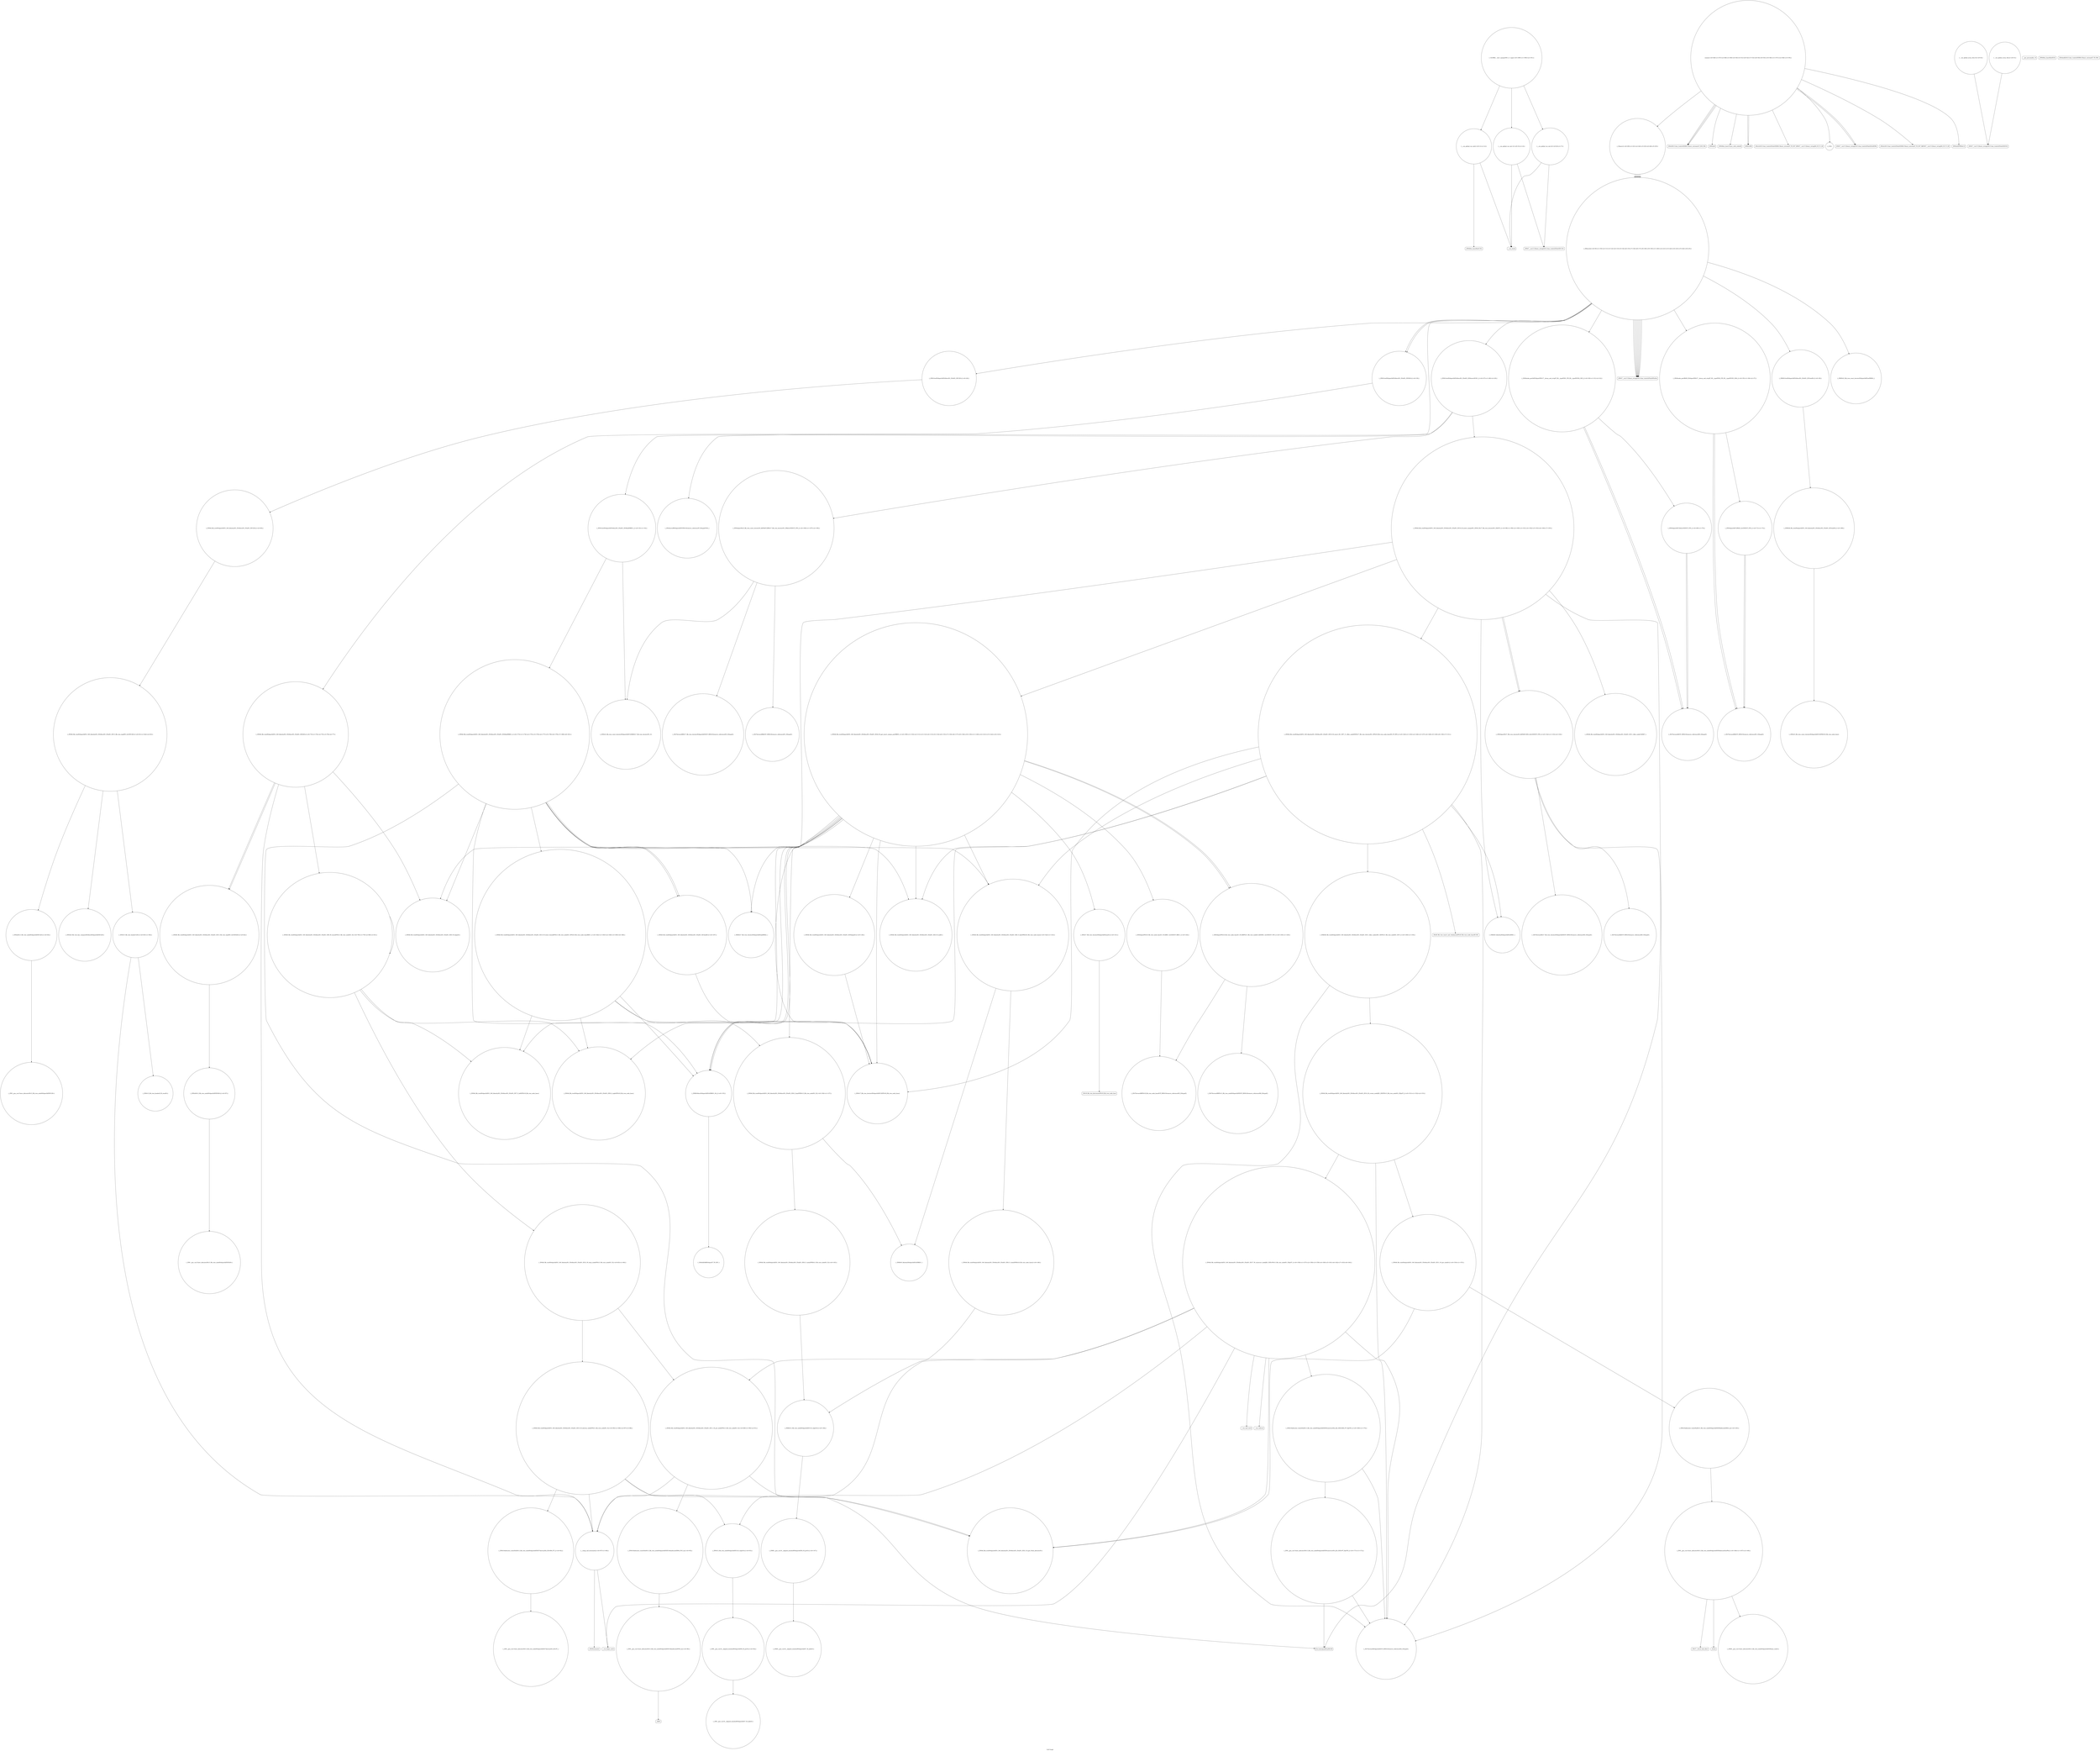digraph "Call Graph" {
	label="Call Graph";

	Node0x55ee5b2da570 [shape=record,shape=circle,label="{__cxx_global_var_init|{<s0>1|<s1>2}}"];
	Node0x55ee5b2da570:s0 -> Node0x55ee5b2da5f0[color=black];
	Node0x55ee5b2da570:s1 -> Node0x55ee5b4ed740[color=black];
	Node0x55ee5b4f12e0 [shape=record,shape=circle,label="{_ZNK9__gnu_cxx16__aligned_membufISt4pairIiiEE6_M_ptrEv|{<s0>147}}"];
	Node0x55ee5b4f12e0:s0 -> Node0x55ee5b4f1360[color=black];
	Node0x55ee5b4ed940 [shape=record,shape=Mrecord,label="{_ZNSt7__cxx1112basic_stringIcSt11char_traitsIcESaIcEED1Ev}"];
	Node0x55ee5b4eee40 [shape=record,shape=Mrecord,label="{_ZSt29_Rb_tree_insert_and_rebalancebPSt18_Rb_tree_node_baseS0_RS_}"];
	Node0x55ee5b4edcc0 [shape=record,shape=Mrecord,label="{__gxx_personality_v0}"];
	Node0x55ee5b4ef1c0 [shape=record,shape=Mrecord,label="{_ZSt17__throw_bad_allocv}"];
	Node0x55ee5b4ee040 [shape=record,shape=circle,label="{_ZNSt3setISt4pairIiiESt4lessIS1_ESaIS1_EED2Ev|{<s0>39}}"];
	Node0x55ee5b4ee040:s0 -> Node0x55ee5b4eed40[color=black];
	Node0x55ee5b4ef540 [shape=record,shape=circle,label="{_ZSt7forwardISt17_Rb_tree_iteratorISt4pairIiiEEEOT_RNSt16remove_referenceIS4_E4typeE}"];
	Node0x55ee5b4ee3c0 [shape=record,shape=Mrecord,label="{_ZStlsISt11char_traitsIcEERSt13basic_ostreamIcT_ES5_PKc}"];
	Node0x55ee5b4ef8c0 [shape=record,shape=circle,label="{_ZNSt8_Rb_treeISt4pairIiiES1_St9_IdentityIS1_ESt4lessIS1_ESaIS1_EE3endEv|{<s0>187}}"];
	Node0x55ee5b4ef8c0:s0 -> Node0x55ee5b4f0be0[color=black];
	Node0x55ee5b4ee740 [shape=record,shape=circle,label="{_ZNSaISt13_Rb_tree_nodeISt4pairIiiEEEC2Ev|{<s0>64}}"];
	Node0x55ee5b4ee740:s0 -> Node0x55ee5b4ee8c0[color=black];
	Node0x55ee5b4eeac0 [shape=record,shape=Mrecord,label="{_ZSt9terminatev}"];
	Node0x55ee5b4efe60 [shape=record,shape=circle,label="{_ZNSt8_Rb_treeISt4pairIiiES1_St9_IdentityIS1_ESt4lessIS1_ESaIS1_EE8_M_beginEv}"];
	Node0x55ee5b4f01e0 [shape=record,shape=circle,label="{_ZNSt16allocator_traitsISaISt13_Rb_tree_nodeISt4pairIiiEEEE7destroyIS2_EEvRS4_PT_|{<s0>92}}"];
	Node0x55ee5b4f01e0:s0 -> Node0x55ee5b4f0360[color=black];
	Node0x55ee5b4f0560 [shape=record,shape=circle,label="{_ZN9__gnu_cxx13new_allocatorISt13_Rb_tree_nodeISt4pairIiiEEE10deallocateEPS4_m|{<s0>96}}"];
	Node0x55ee5b4f0560:s0 -> Node0x55ee5b4f05e0[color=black];
	Node0x55ee5b4f08e0 [shape=record,shape=circle,label="{_ZNSt8_Rb_treeISt4pairIiiES1_St9_IdentityIS1_ESt4lessIS1_ESaIS1_EE24_M_get_insert_unique_posERKS1_|{<s0>109|<s1>110|<s2>111|<s3>112|<s4>113|<s5>114|<s6>115|<s7>116|<s8>117|<s9>118|<s10>119|<s11>120|<s12>121|<s13>122|<s14>123}}"];
	Node0x55ee5b4f08e0:s0 -> Node0x55ee5b4efe60[color=black];
	Node0x55ee5b4f08e0:s1 -> Node0x55ee5b4f0c60[color=black];
	Node0x55ee5b4f08e0:s2 -> Node0x55ee5b4f0d60[color=black];
	Node0x55ee5b4f08e0:s3 -> Node0x55ee5b4f0ce0[color=black];
	Node0x55ee5b4f08e0:s4 -> Node0x55ee5b4effe0[color=black];
	Node0x55ee5b4f08e0:s5 -> Node0x55ee5b4eff60[color=black];
	Node0x55ee5b4f08e0:s6 -> Node0x55ee5b4f0be0[color=black];
	Node0x55ee5b4f08e0:s7 -> Node0x55ee5b4f0e60[color=black];
	Node0x55ee5b4f08e0:s8 -> Node0x55ee5b4f0de0[color=black];
	Node0x55ee5b4f08e0:s9 -> Node0x55ee5b4f0ee0[color=black];
	Node0x55ee5b4f08e0:s10 -> Node0x55ee5b4f0f60[color=black];
	Node0x55ee5b4f08e0:s11 -> Node0x55ee5b4f0fe0[color=black];
	Node0x55ee5b4f08e0:s12 -> Node0x55ee5b4f0ce0[color=black];
	Node0x55ee5b4f08e0:s13 -> Node0x55ee5b4f0ee0[color=black];
	Node0x55ee5b4f08e0:s14 -> Node0x55ee5b4f1060[color=black];
	Node0x55ee5b4f0c60 [shape=record,shape=circle,label="{_ZNSt8_Rb_treeISt4pairIiiES1_St9_IdentityIS1_ESt4lessIS1_ESaIS1_EE6_M_endEv}"];
	Node0x55ee5b4f0fe0 [shape=record,shape=circle,label="{_ZNSt8_Rb_treeISt4pairIiiES1_St9_IdentityIS1_ESt4lessIS1_ESaIS1_EE6_S_keyEPKSt18_Rb_tree_node_base|{<s0>142|<s1>143}}"];
	Node0x55ee5b4f0fe0:s0 -> Node0x55ee5b4f1560[color=black];
	Node0x55ee5b4f0fe0:s1 -> Node0x55ee5b4f1160[color=black];
	Node0x55ee5b2da5f0 [shape=record,shape=Mrecord,label="{_ZNSt8ios_base4InitC1Ev}"];
	Node0x55ee5b4f1360 [shape=record,shape=circle,label="{_ZNK9__gnu_cxx16__aligned_membufISt4pairIiiEE7_M_addrEv}"];
	Node0x55ee5b4ed9c0 [shape=record,shape=circle,label="{__cxx_global_var_init.2|{<s0>6|<s1>7}}"];
	Node0x55ee5b4ed9c0:s0 -> Node0x55ee5b4ed840[color=black];
	Node0x55ee5b4ed9c0:s1 -> Node0x55ee5b4ed740[color=black];
	Node0x55ee5b4eeec0 [shape=record,shape=circle,label="{_ZNSt8_Rb_treeISt4pairIiiES1_St9_IdentityIS1_ESt4lessIS1_ESaIS1_EE14_M_create_nodeIJS1_EEEPSt13_Rb_tree_nodeIS1_EDpOT_|{<s0>151|<s1>152|<s2>153}}"];
	Node0x55ee5b4eeec0:s0 -> Node0x55ee5b4eef40[color=black];
	Node0x55ee5b4eeec0:s1 -> Node0x55ee5b4f0ae0[color=black];
	Node0x55ee5b4eeec0:s2 -> Node0x55ee5b4eefc0[color=black];
	Node0x55ee5b4edd40 [shape=record,shape=circle,label="{_ZNSt3setISt4pairIiiESt4lessIS1_ESaIS1_EE6insertEOS1_|{<s0>27|<s1>28|<s2>29}}"];
	Node0x55ee5b4edd40:s0 -> Node0x55ee5b4f07e0[color=black];
	Node0x55ee5b4edd40:s1 -> Node0x55ee5b4f0760[color=black];
	Node0x55ee5b4edd40:s2 -> Node0x55ee5b4f0860[color=black];
	Node0x55ee5b4ef240 [shape=record,shape=Mrecord,label="{_Znwm}"];
	Node0x55ee5b4ee0c0 [shape=record,shape=circle,label="{_Z3prev|{<s0>40|<s1>41|<s2>42|<s3>43|<s4>44|<s5>45}}"];
	Node0x55ee5b4ee0c0:s0 -> Node0x55ee5b4edb40[color=black];
	Node0x55ee5b4ee0c0:s1 -> Node0x55ee5b4edb40[color=black];
	Node0x55ee5b4ee0c0:s2 -> Node0x55ee5b4edb40[color=black];
	Node0x55ee5b4ee0c0:s3 -> Node0x55ee5b4edb40[color=black];
	Node0x55ee5b4ee0c0:s4 -> Node0x55ee5b4edb40[color=black];
	Node0x55ee5b4ee0c0:s5 -> Node0x55ee5b4edb40[color=black];
	Node0x55ee5b4ef5c0 [shape=record,shape=circle,label="{_ZSt7forwardIbEOT_RNSt16remove_referenceIS0_E4typeE}"];
	Node0x55ee5b4ee440 [shape=record,shape=Mrecord,label="{_ZNSolsEi}"];
	Node0x55ee5b4ef940 [shape=record,shape=circle,label="{_ZNKSt8_Rb_treeISt4pairIiiES1_St9_IdentityIS1_ESt4lessIS1_ESaIS1_EE3endEv|{<s0>188}}"];
	Node0x55ee5b4ef940:s0 -> Node0x55ee5b4ef9c0[color=black];
	Node0x55ee5b4ee7c0 [shape=record,shape=circle,label="{_ZNSt20_Rb_tree_key_compareISt4lessISt4pairIiiEEEC2Ev}"];
	Node0x55ee5b4eeb40 [shape=record,shape=circle,label="{_ZSt7forwardIiEOT_RNSt16remove_referenceIS0_E4typeE}"];
	Node0x55ee5b4efee0 [shape=record,shape=circle,label="{_ZNSt8_Rb_treeISt4pairIiiES1_St9_IdentityIS1_ESt4lessIS1_ESaIS1_EE13_Rb_tree_implIS5_Lb1EED2Ev|{<s0>82}}"];
	Node0x55ee5b4efee0:s0 -> Node0x55ee5b4f0660[color=black];
	Node0x55ee5b4f0260 [shape=record,shape=circle,label="{_ZNSt8_Rb_treeISt4pairIiiES1_St9_IdentityIS1_ESt4lessIS1_ESaIS1_EE21_M_get_Node_allocatorEv}"];
	Node0x55ee5b4f05e0 [shape=record,shape=Mrecord,label="{_ZdlPv}"];
	Node0x55ee5b4f0960 [shape=record,shape=circle,label="{_ZNKSt9_IdentityISt4pairIiiEEclERS1_}"];
	Node0x55ee5b4f0ce0 [shape=record,shape=circle,label="{_ZNKSt4lessISt4pairIiiEEclERKS1_S4_|{<s0>135}}"];
	Node0x55ee5b4f0ce0:s0 -> Node0x55ee5b4f10e0[color=black];
	Node0x55ee5b4f1060 [shape=record,shape=circle,label="{_ZNSt4pairIPSt18_Rb_tree_node_baseS1_EC2IRS1_Lb1EEEOT_RKS1_|{<s0>144}}"];
	Node0x55ee5b4f1060:s0 -> Node0x55ee5b4f1460[color=black];
	Node0x55ee5b4ed6c0 [shape=record,shape=Mrecord,label="{_ZNSt8ios_base4InitD1Ev}"];
	Node0x55ee5b4f13e0 [shape=record,shape=circle,label="{_ZSt7forwardIRPSt13_Rb_tree_nodeISt4pairIiiEEEOT_RNSt16remove_referenceIS6_E4typeE}"];
	Node0x55ee5b4eda40 [shape=record,shape=circle,label="{__cxx_global_array_dtor.3|{<s0>8}}"];
	Node0x55ee5b4eda40:s0 -> Node0x55ee5b4ed940[color=black];
	Node0x55ee5b4eef40 [shape=record,shape=circle,label="{_ZNSt8_Rb_treeISt4pairIiiES1_St9_IdentityIS1_ESt4lessIS1_ESaIS1_EE11_M_get_nodeEv|{<s0>154|<s1>155}}"];
	Node0x55ee5b4eef40:s0 -> Node0x55ee5b4f0260[color=black];
	Node0x55ee5b4eef40:s1 -> Node0x55ee5b4ef040[color=black];
	Node0x55ee5b4eddc0 [shape=record,shape=circle,label="{_ZSt9make_pairIiiESt4pairINSt17__decay_and_stripIT_E6__typeENS1_IT0_E6__typeEEOS2_OS5_|{<s0>30|<s1>31|<s2>32}}"];
	Node0x55ee5b4eddc0:s0 -> Node0x55ee5b4eeb40[color=black];
	Node0x55ee5b4eddc0:s1 -> Node0x55ee5b4eeb40[color=black];
	Node0x55ee5b4eddc0:s2 -> Node0x55ee5b4eebc0[color=black];
	Node0x55ee5b4ef2c0 [shape=record,shape=circle,label="{_ZNSt16allocator_traitsISaISt13_Rb_tree_nodeISt4pairIiiEEEE9constructIS2_JS2_EEEvRS4_PT_DpOT0_|{<s0>169|<s1>170}}"];
	Node0x55ee5b4ef2c0:s0 -> Node0x55ee5b4f0ae0[color=black];
	Node0x55ee5b4ef2c0:s1 -> Node0x55ee5b4ef440[color=black];
	Node0x55ee5b4ee140 [shape=record,shape=circle,label="{main|{<s0>46|<s1>47|<s2>48|<s3>49|<s4>50|<s5>51|<s6>52|<s7>53|<s8>54|<s9>55|<s10>56|<s11>57|<s12>58|<s13>59}}"];
	Node0x55ee5b4ee140:s0 -> Node0x55ee5b4ee1c0[color=black];
	Node0x55ee5b4ee140:s1 -> Node0x55ee5b4ee240[color=black];
	Node0x55ee5b4ee140:s2 -> Node0x55ee5b4ee240[color=black];
	Node0x55ee5b4ee140:s3 -> Node0x55ee5b4ee2c0[color=black];
	Node0x55ee5b4ee140:s4 -> Node0x55ee5b4ee0c0[color=black];
	Node0x55ee5b4ee140:s5 -> Node0x55ee5b4edac0[color=black];
	Node0x55ee5b4ee140:s6 -> Node0x55ee5b4ee340[color=black];
	Node0x55ee5b4ee140:s7 -> Node0x55ee5b4ee340[color=black];
	Node0x55ee5b4ee140:s8 -> Node0x55ee5b4ee3c0[color=black];
	Node0x55ee5b4ee140:s9 -> Node0x55ee5b4ee440[color=black];
	Node0x55ee5b4ee140:s10 -> Node0x55ee5b4ee3c0[color=black];
	Node0x55ee5b4ee140:s11 -> Node0x55ee5b4ee4c0[color=black];
	Node0x55ee5b4ee140:s12 -> Node0x55ee5b4ee3c0[color=black];
	Node0x55ee5b4ee140:s13 -> Node0x55ee5b4ee540[color=black];
	Node0x55ee5b4ef640 [shape=record,shape=circle,label="{_ZSt7forwardIRSt17_Rb_tree_iteratorISt4pairIiiEEEOT_RNSt16remove_referenceIS5_E4typeE}"];
	Node0x55ee5b4ee4c0 [shape=record,shape=Mrecord,label="{_ZStlsIcSt11char_traitsIcESaIcEERSt13basic_ostreamIT_T0_ES7_RKNSt7__cxx1112basic_stringIS4_S5_T1_EE}"];
	Node0x55ee5b4ef9c0 [shape=record,shape=circle,label="{_ZNSt23_Rb_tree_const_iteratorISt4pairIiiEEC2EPKSt18_Rb_tree_node_base}"];
	Node0x55ee5b4ee840 [shape=record,shape=circle,label="{_ZNSt15_Rb_tree_headerC2Ev|{<s0>65|<s1>66}}"];
	Node0x55ee5b4ee840:s0 -> Node0x55ee5b4ee940[color=black];
	Node0x55ee5b4ee840:s1 -> Node0x55ee5b4ee9c0[color=black];
	Node0x55ee5b4eebc0 [shape=record,shape=circle,label="{_ZNSt4pairIiiEC2IiiLb1EEEOT_OT0_|{<s0>69|<s1>70}}"];
	Node0x55ee5b4eebc0:s0 -> Node0x55ee5b4eeb40[color=black];
	Node0x55ee5b4eebc0:s1 -> Node0x55ee5b4eeb40[color=black];
	Node0x55ee5b4eff60 [shape=record,shape=circle,label="{_ZNSt8_Rb_treeISt4pairIiiES1_St9_IdentityIS1_ESt4lessIS1_ESaIS1_EE8_S_rightEPSt18_Rb_tree_node_base}"];
	Node0x55ee5b4f02e0 [shape=record,shape=circle,label="{_ZNSt13_Rb_tree_nodeISt4pairIiiEE9_M_valptrEv|{<s0>93}}"];
	Node0x55ee5b4f02e0:s0 -> Node0x55ee5b4f03e0[color=black];
	Node0x55ee5b4f0660 [shape=record,shape=circle,label="{_ZNSaISt13_Rb_tree_nodeISt4pairIiiEEED2Ev|{<s0>97}}"];
	Node0x55ee5b4f0660:s0 -> Node0x55ee5b4f06e0[color=black];
	Node0x55ee5b4f09e0 [shape=record,shape=circle,label="{_ZNSt8_Rb_treeISt4pairIiiES1_St9_IdentityIS1_ESt4lessIS1_ESaIS1_EE11_Alloc_nodeC2ERS7_}"];
	Node0x55ee5b4f0d60 [shape=record,shape=circle,label="{_ZNSt8_Rb_treeISt4pairIiiES1_St9_IdentityIS1_ESt4lessIS1_ESaIS1_EE6_S_keyEPKSt13_Rb_tree_nodeIS1_E|{<s0>136|<s1>137}}"];
	Node0x55ee5b4f0d60:s0 -> Node0x55ee5b4f11e0[color=black];
	Node0x55ee5b4f0d60:s1 -> Node0x55ee5b4f1160[color=black];
	Node0x55ee5b4f10e0 [shape=record,shape=circle,label="{_ZStltIiiEbRKSt4pairIT_T0_ES5_}"];
	Node0x55ee5b4ed740 [shape=record,shape=Mrecord,label="{__cxa_atexit}"];
	Node0x55ee5b4f1460 [shape=record,shape=circle,label="{_ZSt7forwardIRPSt18_Rb_tree_node_baseEOT_RNSt16remove_referenceIS3_E4typeE}"];
	Node0x55ee5b4edac0 [shape=record,shape=circle,label="{_Z1fi}"];
	Node0x55ee5b4eefc0 [shape=record,shape=circle,label="{_ZNSt8_Rb_treeISt4pairIiiES1_St9_IdentityIS1_ESt4lessIS1_ESaIS1_EE17_M_construct_nodeIJS1_EEEvPSt13_Rb_tree_nodeIS1_EDpOT_|{<s0>156|<s1>157|<s2>158|<s3>159|<s4>160|<s5>161|<s6>162|<s7>163|<s8>164}}"];
	Node0x55ee5b4eefc0:s0 -> Node0x55ee5b4f0260[color=black];
	Node0x55ee5b4eefc0:s1 -> Node0x55ee5b4f02e0[color=black];
	Node0x55ee5b4eefc0:s2 -> Node0x55ee5b4f0ae0[color=black];
	Node0x55ee5b4eefc0:s3 -> Node0x55ee5b4ef2c0[color=black];
	Node0x55ee5b4eefc0:s4 -> Node0x55ee5b4eea40[color=black];
	Node0x55ee5b4eefc0:s5 -> Node0x55ee5b4f0160[color=black];
	Node0x55ee5b4eefc0:s6 -> Node0x55ee5b4ef340[color=black];
	Node0x55ee5b4eefc0:s7 -> Node0x55ee5b4ef3c0[color=black];
	Node0x55ee5b4eefc0:s8 -> Node0x55ee5b4ee9c0[color=black];
	Node0x55ee5b4ede40 [shape=record,shape=circle,label="{_ZNSt3setISt4pairIiiESt4lessIS1_ESaIS1_EE4findERKS1_|{<s0>33|<s1>34}}"];
	Node0x55ee5b4ede40:s0 -> Node0x55ee5b4ef7c0[color=black];
	Node0x55ee5b4ede40:s1 -> Node0x55ee5b4ef6c0[color=black];
	Node0x55ee5b4ef340 [shape=record,shape=Mrecord,label="{__cxa_rethrow}"];
	Node0x55ee5b4ee1c0 [shape=record,shape=Mrecord,label="{_ZNSt8ios_base15sync_with_stdioEb}"];
	Node0x55ee5b4ef6c0 [shape=record,shape=circle,label="{_ZNSt23_Rb_tree_const_iteratorISt4pairIiiEEC2ERKSt17_Rb_tree_iteratorIS1_E}"];
	Node0x55ee5b4ee540 [shape=record,shape=Mrecord,label="{_ZNSolsEPFRSoS_E}"];
	Node0x55ee5b4efa40 [shape=record,shape=circle,label="{_GLOBAL__sub_I_gunjan050_2_1.cpp|{<s0>189|<s1>190|<s2>191}}"];
	Node0x55ee5b4efa40:s0 -> Node0x55ee5b2da570[color=black];
	Node0x55ee5b4efa40:s1 -> Node0x55ee5b4ed7c0[color=black];
	Node0x55ee5b4efa40:s2 -> Node0x55ee5b4ed9c0[color=black];
	Node0x55ee5b4ee8c0 [shape=record,shape=circle,label="{_ZN9__gnu_cxx13new_allocatorISt13_Rb_tree_nodeISt4pairIiiEEEC2Ev}"];
	Node0x55ee5b4eec40 [shape=record,shape=circle,label="{_ZSt7forwardIRiEOT_RNSt16remove_referenceIS1_E4typeE}"];
	Node0x55ee5b4effe0 [shape=record,shape=circle,label="{_ZNSt8_Rb_treeISt4pairIiiES1_St9_IdentityIS1_ESt4lessIS1_ESaIS1_EE7_S_leftEPSt18_Rb_tree_node_base}"];
	Node0x55ee5b4f0360 [shape=record,shape=circle,label="{_ZN9__gnu_cxx13new_allocatorISt13_Rb_tree_nodeISt4pairIiiEEE7destroyIS3_EEvPT_}"];
	Node0x55ee5b4f06e0 [shape=record,shape=circle,label="{_ZN9__gnu_cxx13new_allocatorISt13_Rb_tree_nodeISt4pairIiiEEED2Ev}"];
	Node0x55ee5b4f0a60 [shape=record,shape=circle,label="{_ZNSt8_Rb_treeISt4pairIiiES1_St9_IdentityIS1_ESt4lessIS1_ESaIS1_EE10_M_insert_IS1_NS7_11_Alloc_nodeEEESt17_Rb_tree_iteratorIS1_EPSt18_Rb_tree_node_baseSD_OT_RT0_|{<s0>124|<s1>125|<s2>126|<s3>127|<s4>128|<s5>129|<s6>130|<s7>131}}"];
	Node0x55ee5b4f0a60:s0 -> Node0x55ee5b4f0c60[color=black];
	Node0x55ee5b4f0a60:s1 -> Node0x55ee5b4f0960[color=black];
	Node0x55ee5b4f0a60:s2 -> Node0x55ee5b4f0fe0[color=black];
	Node0x55ee5b4f0a60:s3 -> Node0x55ee5b4f0ce0[color=black];
	Node0x55ee5b4f0a60:s4 -> Node0x55ee5b4f0ae0[color=black];
	Node0x55ee5b4f0a60:s5 -> Node0x55ee5b4eedc0[color=black];
	Node0x55ee5b4f0a60:s6 -> Node0x55ee5b4eee40[color=black];
	Node0x55ee5b4f0a60:s7 -> Node0x55ee5b4f0be0[color=black];
	Node0x55ee5b4f0de0 [shape=record,shape=circle,label="{_ZNKSt17_Rb_tree_iteratorISt4pairIiiEEeqERKS2_}"];
	Node0x55ee5b4f1160 [shape=record,shape=circle,label="{_ZNKSt9_IdentityISt4pairIiiEEclERKS1_}"];
	Node0x55ee5b4ed7c0 [shape=record,shape=circle,label="{__cxx_global_var_init.1|{<s0>3|<s1>4}}"];
	Node0x55ee5b4ed7c0:s0 -> Node0x55ee5b4ed840[color=black];
	Node0x55ee5b4ed7c0:s1 -> Node0x55ee5b4ed740[color=black];
	Node0x55ee5b4f14e0 [shape=record,shape=Mrecord,label="{_ZSt18_Rb_tree_decrementPSt18_Rb_tree_node_base}"];
	Node0x55ee5b4edb40 [shape=record,shape=circle,label="{_Z4funciii|{<s0>9|<s1>10|<s2>11|<s3>12|<s4>13|<s5>14|<s6>15|<s7>16|<s8>17|<s9>18|<s10>19|<s11>20|<s12>21|<s13>22|<s14>23|<s15>24|<s16>25}}"];
	Node0x55ee5b4edb40:s0 -> Node0x55ee5b4edbc0[color=black];
	Node0x55ee5b4edb40:s1 -> Node0x55ee5b4edc40[color=black];
	Node0x55ee5b4edb40:s2 -> Node0x55ee5b4edc40[color=black];
	Node0x55ee5b4edb40:s3 -> Node0x55ee5b4edc40[color=black];
	Node0x55ee5b4edb40:s4 -> Node0x55ee5b4edc40[color=black];
	Node0x55ee5b4edb40:s5 -> Node0x55ee5b4eddc0[color=black];
	Node0x55ee5b4edb40:s6 -> Node0x55ee5b4edd40[color=black];
	Node0x55ee5b4edb40:s7 -> Node0x55ee5b4ee040[color=black];
	Node0x55ee5b4edb40:s8 -> Node0x55ee5b4edc40[color=black];
	Node0x55ee5b4edb40:s9 -> Node0x55ee5b4edc40[color=black];
	Node0x55ee5b4edb40:s10 -> Node0x55ee5b4edc40[color=black];
	Node0x55ee5b4edb40:s11 -> Node0x55ee5b4edc40[color=black];
	Node0x55ee5b4edb40:s12 -> Node0x55ee5b4edec0[color=black];
	Node0x55ee5b4edb40:s13 -> Node0x55ee5b4ede40[color=black];
	Node0x55ee5b4edb40:s14 -> Node0x55ee5b4edfc0[color=black];
	Node0x55ee5b4edb40:s15 -> Node0x55ee5b4edf40[color=black];
	Node0x55ee5b4edb40:s16 -> Node0x55ee5b4ee040[color=black];
	Node0x55ee5b4ef040 [shape=record,shape=circle,label="{_ZNSt16allocator_traitsISaISt13_Rb_tree_nodeISt4pairIiiEEEE8allocateERS4_m|{<s0>165}}"];
	Node0x55ee5b4ef040:s0 -> Node0x55ee5b4ef0c0[color=black];
	Node0x55ee5b4edec0 [shape=record,shape=circle,label="{_ZSt9make_pairIRiS0_ESt4pairINSt17__decay_and_stripIT_E6__typeENS2_IT0_E6__typeEEOS3_OS6_|{<s0>35|<s1>36|<s2>37}}"];
	Node0x55ee5b4edec0:s0 -> Node0x55ee5b4eec40[color=black];
	Node0x55ee5b4edec0:s1 -> Node0x55ee5b4eec40[color=black];
	Node0x55ee5b4edec0:s2 -> Node0x55ee5b4eecc0[color=black];
	Node0x55ee5b4ef3c0 [shape=record,shape=Mrecord,label="{__cxa_end_catch}"];
	Node0x55ee5b4ee240 [shape=record,shape=Mrecord,label="{_ZNSirsERi}"];
	Node0x55ee5b4ef740 [shape=record,shape=circle,label="{_ZSt7forwardIRbEOT_RNSt16remove_referenceIS1_E4typeE}"];
	Node0x55ee5b4ee5c0 [shape=record,shape=Mrecord,label="{_ZSt4endlIcSt11char_traitsIcEERSt13basic_ostreamIT_T0_ES6_}"];
	Node0x55ee5b4ee940 [shape=record,shape=circle,label="{_ZNSt15_Rb_tree_header8_M_resetEv}"];
	Node0x55ee5b4eecc0 [shape=record,shape=circle,label="{_ZNSt4pairIiiEC2IRiS2_Lb1EEEOT_OT0_|{<s0>71|<s1>72}}"];
	Node0x55ee5b4eecc0:s0 -> Node0x55ee5b4eec40[color=black];
	Node0x55ee5b4eecc0:s1 -> Node0x55ee5b4eec40[color=black];
	Node0x55ee5b4f0060 [shape=record,shape=circle,label="{_ZNSt8_Rb_treeISt4pairIiiES1_St9_IdentityIS1_ESt4lessIS1_ESaIS1_EE12_M_drop_nodeEPSt13_Rb_tree_nodeIS1_E|{<s0>83|<s1>84}}"];
	Node0x55ee5b4f0060:s0 -> Node0x55ee5b4f00e0[color=black];
	Node0x55ee5b4f0060:s1 -> Node0x55ee5b4f0160[color=black];
	Node0x55ee5b4f03e0 [shape=record,shape=circle,label="{_ZN9__gnu_cxx16__aligned_membufISt4pairIiiEE6_M_ptrEv|{<s0>94}}"];
	Node0x55ee5b4f03e0:s0 -> Node0x55ee5b4f0460[color=black];
	Node0x55ee5b4f0760 [shape=record,shape=circle,label="{_ZNSt8_Rb_treeISt4pairIiiES1_St9_IdentityIS1_ESt4lessIS1_ESaIS1_EE16_M_insert_uniqueIS1_EES0_ISt17_Rb_tree_iteratorIS1_EbEOT_|{<s0>98|<s1>99|<s2>100|<s3>101|<s4>102|<s5>103|<s6>104|<s7>105}}"];
	Node0x55ee5b4f0760:s0 -> Node0x55ee5b4f0960[color=black];
	Node0x55ee5b4f0760:s1 -> Node0x55ee5b4f08e0[color=black];
	Node0x55ee5b4f0760:s2 -> Node0x55ee5b4f09e0[color=black];
	Node0x55ee5b4f0760:s3 -> Node0x55ee5b4f0ae0[color=black];
	Node0x55ee5b4f0760:s4 -> Node0x55ee5b4f0a60[color=black];
	Node0x55ee5b4f0760:s5 -> Node0x55ee5b4f0b60[color=black];
	Node0x55ee5b4f0760:s6 -> Node0x55ee5b4f0be0[color=black];
	Node0x55ee5b4f0760:s7 -> Node0x55ee5b4f0b60[color=black];
	Node0x55ee5b4f0ae0 [shape=record,shape=circle,label="{_ZSt7forwardISt4pairIiiEEOT_RNSt16remove_referenceIS2_E4typeE}"];
	Node0x55ee5b4f0e60 [shape=record,shape=circle,label="{_ZNSt8_Rb_treeISt4pairIiiES1_St9_IdentityIS1_ESt4lessIS1_ESaIS1_EE5beginEv|{<s0>138}}"];
	Node0x55ee5b4f0e60:s0 -> Node0x55ee5b4f0be0[color=black];
	Node0x55ee5b4f11e0 [shape=record,shape=circle,label="{_ZNSt8_Rb_treeISt4pairIiiES1_St9_IdentityIS1_ESt4lessIS1_ESaIS1_EE8_S_valueEPKSt13_Rb_tree_nodeIS1_E|{<s0>145}}"];
	Node0x55ee5b4f11e0:s0 -> Node0x55ee5b4f1260[color=black];
	Node0x55ee5b4ed840 [shape=record,shape=Mrecord,label="{_ZNSt7__cxx1112basic_stringIcSt11char_traitsIcESaIcEEC1Ev}"];
	Node0x55ee5b4f1560 [shape=record,shape=circle,label="{_ZNSt8_Rb_treeISt4pairIiiES1_St9_IdentityIS1_ESt4lessIS1_ESaIS1_EE8_S_valueEPKSt18_Rb_tree_node_base|{<s0>148}}"];
	Node0x55ee5b4f1560:s0 -> Node0x55ee5b4f1260[color=black];
	Node0x55ee5b4edbc0 [shape=record,shape=circle,label="{_ZNSt3setISt4pairIiiESt4lessIS1_ESaIS1_EEC2Ev|{<s0>26}}"];
	Node0x55ee5b4edbc0:s0 -> Node0x55ee5b4ee640[color=black];
	Node0x55ee5b4ef0c0 [shape=record,shape=circle,label="{_ZN9__gnu_cxx13new_allocatorISt13_Rb_tree_nodeISt4pairIiiEEE8allocateEmPKv|{<s0>166|<s1>167|<s2>168}}"];
	Node0x55ee5b4ef0c0:s0 -> Node0x55ee5b4ef140[color=black];
	Node0x55ee5b4ef0c0:s1 -> Node0x55ee5b4ef1c0[color=black];
	Node0x55ee5b4ef0c0:s2 -> Node0x55ee5b4ef240[color=black];
	Node0x55ee5b4edf40 [shape=record,shape=circle,label="{_ZNKSt23_Rb_tree_const_iteratorISt4pairIiiEEneERKS2_}"];
	Node0x55ee5b4ef440 [shape=record,shape=circle,label="{_ZN9__gnu_cxx13new_allocatorISt13_Rb_tree_nodeISt4pairIiiEEE9constructIS3_JS3_EEEvPT_DpOT0_|{<s0>171|<s1>172}}"];
	Node0x55ee5b4ef440:s0 -> Node0x55ee5b4f0ae0[color=black];
	Node0x55ee5b4ef440:s1 -> Node0x55ee5b4ef4c0[color=black];
	Node0x55ee5b4ee2c0 [shape=record,shape=Mrecord,label="{_ZStrsIcSt11char_traitsIcESaIcEERSt13basic_istreamIT_T0_ES7_RNSt7__cxx1112basic_stringIS4_S5_T1_EE}"];
	Node0x55ee5b4ef7c0 [shape=record,shape=circle,label="{_ZNSt8_Rb_treeISt4pairIiiES1_St9_IdentityIS1_ESt4lessIS1_ESaIS1_EE4findERKS1_|{<s0>173|<s1>174|<s2>175|<s3>176|<s4>177|<s5>178|<s6>179|<s7>180|<s8>181}}"];
	Node0x55ee5b4ef7c0:s0 -> Node0x55ee5b4efe60[color=black];
	Node0x55ee5b4ef7c0:s1 -> Node0x55ee5b4f0c60[color=black];
	Node0x55ee5b4ef7c0:s2 -> Node0x55ee5b4ef840[color=black];
	Node0x55ee5b4ef7c0:s3 -> Node0x55ee5b4ef8c0[color=black];
	Node0x55ee5b4ef7c0:s4 -> Node0x55ee5b4f0de0[color=black];
	Node0x55ee5b4ef7c0:s5 -> Node0x55ee5b4f0fe0[color=black];
	Node0x55ee5b4ef7c0:s6 -> Node0x55ee5b4f0ce0[color=black];
	Node0x55ee5b4ef7c0:s7 -> Node0x55ee5b4ef8c0[color=black];
	Node0x55ee5b4ef7c0:s8 -> Node0x55ee5b4ef4c0[color=black];
	Node0x55ee5b4ee640 [shape=record,shape=circle,label="{_ZNSt8_Rb_treeISt4pairIiiES1_St9_IdentityIS1_ESt4lessIS1_ESaIS1_EEC2Ev|{<s0>60}}"];
	Node0x55ee5b4ee640:s0 -> Node0x55ee5b4ee6c0[color=black];
	Node0x55ee5b4ee9c0 [shape=record,shape=circle,label="{__clang_call_terminate|{<s0>67|<s1>68}}"];
	Node0x55ee5b4ee9c0:s0 -> Node0x55ee5b4eea40[color=black];
	Node0x55ee5b4ee9c0:s1 -> Node0x55ee5b4eeac0[color=black];
	Node0x55ee5b4eed40 [shape=record,shape=circle,label="{_ZNSt8_Rb_treeISt4pairIiiES1_St9_IdentityIS1_ESt4lessIS1_ESaIS1_EED2Ev|{<s0>73|<s1>74|<s2>75|<s3>76|<s4>77}}"];
	Node0x55ee5b4eed40:s0 -> Node0x55ee5b4efe60[color=black];
	Node0x55ee5b4eed40:s1 -> Node0x55ee5b4efde0[color=black];
	Node0x55ee5b4eed40:s2 -> Node0x55ee5b4efee0[color=black];
	Node0x55ee5b4eed40:s3 -> Node0x55ee5b4efee0[color=black];
	Node0x55ee5b4eed40:s4 -> Node0x55ee5b4ee9c0[color=black];
	Node0x55ee5b4f00e0 [shape=record,shape=circle,label="{_ZNSt8_Rb_treeISt4pairIiiES1_St9_IdentityIS1_ESt4lessIS1_ESaIS1_EE15_M_destroy_nodeEPSt13_Rb_tree_nodeIS1_E|{<s0>85|<s1>86|<s2>87|<s3>88}}"];
	Node0x55ee5b4f00e0:s0 -> Node0x55ee5b4f0260[color=black];
	Node0x55ee5b4f00e0:s1 -> Node0x55ee5b4f02e0[color=black];
	Node0x55ee5b4f00e0:s2 -> Node0x55ee5b4f01e0[color=black];
	Node0x55ee5b4f00e0:s3 -> Node0x55ee5b4ee9c0[color=black];
	Node0x55ee5b4f0460 [shape=record,shape=circle,label="{_ZN9__gnu_cxx16__aligned_membufISt4pairIiiEE7_M_addrEv}"];
	Node0x55ee5b4f07e0 [shape=record,shape=circle,label="{_ZSt4moveIRSt4pairIiiEEONSt16remove_referenceIT_E4typeEOS4_}"];
	Node0x55ee5b4f0b60 [shape=record,shape=circle,label="{_ZNSt4pairISt17_Rb_tree_iteratorIS_IiiEEbEC2IS2_bLb1EEEOT_OT0_|{<s0>132|<s1>133|<s2>134}}"];
	Node0x55ee5b4f0b60:s0 -> Node0x55ee5b4ef540[color=black];
	Node0x55ee5b4f0b60:s1 -> Node0x55ee5b4ef4c0[color=black];
	Node0x55ee5b4f0b60:s2 -> Node0x55ee5b4ef5c0[color=black];
	Node0x55ee5b4f0ee0 [shape=record,shape=circle,label="{_ZNSt4pairIPSt18_Rb_tree_node_baseS1_EC2IRPSt13_Rb_tree_nodeIS_IiiEERS1_Lb1EEEOT_OT0_|{<s0>139|<s1>140}}"];
	Node0x55ee5b4f0ee0:s0 -> Node0x55ee5b4f13e0[color=black];
	Node0x55ee5b4f0ee0:s1 -> Node0x55ee5b4f1460[color=black];
	Node0x55ee5b4f1260 [shape=record,shape=circle,label="{_ZNKSt13_Rb_tree_nodeISt4pairIiiEE9_M_valptrEv|{<s0>146}}"];
	Node0x55ee5b4f1260:s0 -> Node0x55ee5b4f12e0[color=black];
	Node0x55ee5b4ed8c0 [shape=record,shape=circle,label="{__cxx_global_array_dtor|{<s0>5}}"];
	Node0x55ee5b4ed8c0:s0 -> Node0x55ee5b4ed940[color=black];
	Node0x55ee5b4eedc0 [shape=record,shape=circle,label="{_ZNKSt8_Rb_treeISt4pairIiiES1_St9_IdentityIS1_ESt4lessIS1_ESaIS1_EE11_Alloc_nodeclIS1_EEPSt13_Rb_tree_nodeIS1_EOT_|{<s0>149|<s1>150}}"];
	Node0x55ee5b4eedc0:s0 -> Node0x55ee5b4f0ae0[color=black];
	Node0x55ee5b4eedc0:s1 -> Node0x55ee5b4eeec0[color=black];
	Node0x55ee5b4edc40 [shape=record,shape=Mrecord,label="{_ZNSt7__cxx1112basic_stringIcSt11char_traitsIcESaIcEEixEm}"];
	Node0x55ee5b4ef140 [shape=record,shape=circle,label="{_ZNK9__gnu_cxx13new_allocatorISt13_Rb_tree_nodeISt4pairIiiEEE8max_sizeEv}"];
	Node0x55ee5b4edfc0 [shape=record,shape=circle,label="{_ZNKSt3setISt4pairIiiESt4lessIS1_ESaIS1_EE3endEv|{<s0>38}}"];
	Node0x55ee5b4edfc0:s0 -> Node0x55ee5b4ef940[color=black];
	Node0x55ee5b4ef4c0 [shape=record,shape=Mrecord,label="{llvm.memcpy.p0i8.p0i8.i64}"];
	Node0x55ee5b4ee340 [shape=record,shape=Mrecord,label="{_ZNSt7__cxx1112basic_stringIcSt11char_traitsIcESaIcEEaSEPKc}"];
	Node0x55ee5b4ef840 [shape=record,shape=circle,label="{_ZNSt8_Rb_treeISt4pairIiiES1_St9_IdentityIS1_ESt4lessIS1_ESaIS1_EE14_M_lower_boundEPSt13_Rb_tree_nodeIS1_EPSt18_Rb_tree_node_baseRKS1_|{<s0>182|<s1>183|<s2>184|<s3>185|<s4>186}}"];
	Node0x55ee5b4ef840:s0 -> Node0x55ee5b4f0d60[color=black];
	Node0x55ee5b4ef840:s1 -> Node0x55ee5b4f0ce0[color=black];
	Node0x55ee5b4ef840:s2 -> Node0x55ee5b4effe0[color=black];
	Node0x55ee5b4ef840:s3 -> Node0x55ee5b4eff60[color=black];
	Node0x55ee5b4ef840:s4 -> Node0x55ee5b4f0be0[color=black];
	Node0x55ee5b4ee6c0 [shape=record,shape=circle,label="{_ZNSt8_Rb_treeISt4pairIiiES1_St9_IdentityIS1_ESt4lessIS1_ESaIS1_EE13_Rb_tree_implIS5_Lb1EEC2Ev|{<s0>61|<s1>62|<s2>63}}"];
	Node0x55ee5b4ee6c0:s0 -> Node0x55ee5b4ee740[color=black];
	Node0x55ee5b4ee6c0:s1 -> Node0x55ee5b4ee7c0[color=black];
	Node0x55ee5b4ee6c0:s2 -> Node0x55ee5b4ee840[color=black];
	Node0x55ee5b4eea40 [shape=record,shape=Mrecord,label="{__cxa_begin_catch}"];
	Node0x55ee5b4efde0 [shape=record,shape=circle,label="{_ZNSt8_Rb_treeISt4pairIiiES1_St9_IdentityIS1_ESt4lessIS1_ESaIS1_EE8_M_eraseEPSt13_Rb_tree_nodeIS1_E|{<s0>78|<s1>79|<s2>80|<s3>81}}"];
	Node0x55ee5b4efde0:s0 -> Node0x55ee5b4eff60[color=black];
	Node0x55ee5b4efde0:s1 -> Node0x55ee5b4efde0[color=black];
	Node0x55ee5b4efde0:s2 -> Node0x55ee5b4effe0[color=black];
	Node0x55ee5b4efde0:s3 -> Node0x55ee5b4f0060[color=black];
	Node0x55ee5b4f0160 [shape=record,shape=circle,label="{_ZNSt8_Rb_treeISt4pairIiiES1_St9_IdentityIS1_ESt4lessIS1_ESaIS1_EE11_M_put_nodeEPSt13_Rb_tree_nodeIS1_E|{<s0>89|<s1>90|<s2>91}}"];
	Node0x55ee5b4f0160:s0 -> Node0x55ee5b4f0260[color=black];
	Node0x55ee5b4f0160:s1 -> Node0x55ee5b4f04e0[color=black];
	Node0x55ee5b4f0160:s2 -> Node0x55ee5b4ee9c0[color=black];
	Node0x55ee5b4f04e0 [shape=record,shape=circle,label="{_ZNSt16allocator_traitsISaISt13_Rb_tree_nodeISt4pairIiiEEEE10deallocateERS4_PS3_m|{<s0>95}}"];
	Node0x55ee5b4f04e0:s0 -> Node0x55ee5b4f0560[color=black];
	Node0x55ee5b4f0860 [shape=record,shape=circle,label="{_ZNSt4pairISt23_Rb_tree_const_iteratorIS_IiiEEbEC2IRSt17_Rb_tree_iteratorIS1_ERbLb1EEEOT_OT0_|{<s0>106|<s1>107|<s2>108}}"];
	Node0x55ee5b4f0860:s0 -> Node0x55ee5b4ef640[color=black];
	Node0x55ee5b4f0860:s1 -> Node0x55ee5b4ef6c0[color=black];
	Node0x55ee5b4f0860:s2 -> Node0x55ee5b4ef740[color=black];
	Node0x55ee5b4f0be0 [shape=record,shape=circle,label="{_ZNSt17_Rb_tree_iteratorISt4pairIiiEEC2EPSt18_Rb_tree_node_base}"];
	Node0x55ee5b4f0f60 [shape=record,shape=circle,label="{_ZNSt17_Rb_tree_iteratorISt4pairIiiEEmmEv|{<s0>141}}"];
	Node0x55ee5b4f0f60:s0 -> Node0x55ee5b4f14e0[color=black];
}
